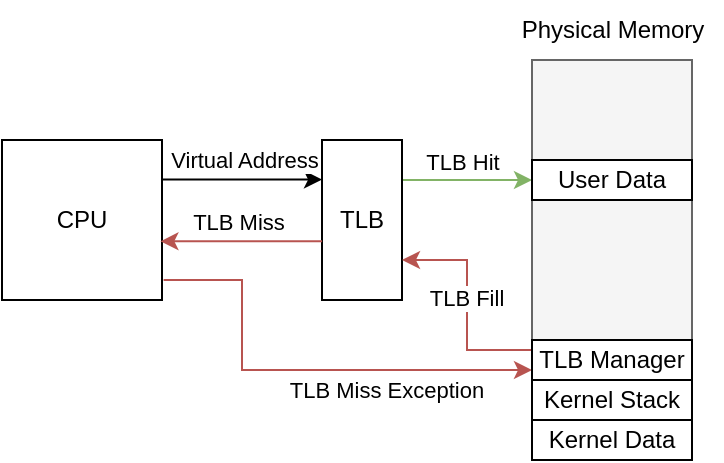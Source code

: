 <mxfile version="24.5.3" type="device">
  <diagram name="Page-1" id="a2V-paWtWc2pqJlW6CjX">
    <mxGraphModel dx="830" dy="478" grid="1" gridSize="10" guides="1" tooltips="1" connect="1" arrows="1" fold="1" page="1" pageScale="1" pageWidth="850" pageHeight="1100" math="0" shadow="0">
      <root>
        <mxCell id="0" />
        <mxCell id="1" parent="0" />
        <mxCell id="PS_0JobvipVe8rg2w7dj-1" style="edgeStyle=orthogonalEdgeStyle;rounded=0;orthogonalLoop=1;jettySize=auto;html=1;exitX=1;exitY=0.5;exitDx=0;exitDy=0;entryX=0;entryY=0.5;entryDx=0;entryDy=0;" edge="1" parent="1">
          <mxGeometry relative="1" as="geometry">
            <mxPoint x="400" y="539.8" as="sourcePoint" />
            <mxPoint x="480" y="539.8" as="targetPoint" />
          </mxGeometry>
        </mxCell>
        <mxCell id="PS_0JobvipVe8rg2w7dj-2" value="Virtual Address" style="edgeLabel;html=1;align=center;verticalAlign=middle;resizable=0;points=[];" vertex="1" connectable="0" parent="PS_0JobvipVe8rg2w7dj-1">
          <mxGeometry x="-0.217" y="-1" relative="1" as="geometry">
            <mxPoint x="9" y="-11" as="offset" />
          </mxGeometry>
        </mxCell>
        <mxCell id="PS_0JobvipVe8rg2w7dj-34" style="edgeStyle=orthogonalEdgeStyle;rounded=0;orthogonalLoop=1;jettySize=auto;html=1;exitX=1.01;exitY=0.875;exitDx=0;exitDy=0;entryX=0;entryY=0.75;entryDx=0;entryDy=0;fillColor=#f8cecc;strokeColor=#b85450;exitPerimeter=0;" edge="1" parent="1" source="PS_0JobvipVe8rg2w7dj-3" target="PS_0JobvipVe8rg2w7dj-32">
          <mxGeometry relative="1" as="geometry">
            <Array as="points">
              <mxPoint x="440" y="590" />
              <mxPoint x="440" y="635" />
            </Array>
          </mxGeometry>
        </mxCell>
        <mxCell id="PS_0JobvipVe8rg2w7dj-35" value="TLB Miss Exception" style="edgeLabel;html=1;align=center;verticalAlign=middle;resizable=0;points=[];" vertex="1" connectable="0" parent="PS_0JobvipVe8rg2w7dj-34">
          <mxGeometry x="0.147" relative="1" as="geometry">
            <mxPoint x="24" y="10" as="offset" />
          </mxGeometry>
        </mxCell>
        <mxCell id="PS_0JobvipVe8rg2w7dj-3" value="CPU" style="rounded=0;whiteSpace=wrap;html=1;" vertex="1" parent="1">
          <mxGeometry x="320" y="520" width="80" height="80" as="geometry" />
        </mxCell>
        <mxCell id="PS_0JobvipVe8rg2w7dj-7" style="edgeStyle=orthogonalEdgeStyle;rounded=0;orthogonalLoop=1;jettySize=auto;html=1;exitX=1;exitY=0.25;exitDx=0;exitDy=0;entryX=0;entryY=0.5;entryDx=0;entryDy=0;fillColor=#d5e8d4;strokeColor=#82b366;" edge="1" parent="1" source="PS_0JobvipVe8rg2w7dj-11" target="PS_0JobvipVe8rg2w7dj-20">
          <mxGeometry relative="1" as="geometry">
            <mxPoint x="580" y="540" as="targetPoint" />
          </mxGeometry>
        </mxCell>
        <mxCell id="PS_0JobvipVe8rg2w7dj-8" value="TLB Hit" style="edgeLabel;html=1;align=center;verticalAlign=middle;resizable=0;points=[];" vertex="1" connectable="0" parent="PS_0JobvipVe8rg2w7dj-7">
          <mxGeometry x="-0.253" y="-1" relative="1" as="geometry">
            <mxPoint x="5" y="-10" as="offset" />
          </mxGeometry>
        </mxCell>
        <mxCell id="PS_0JobvipVe8rg2w7dj-11" value="TLB" style="rounded=0;whiteSpace=wrap;html=1;" vertex="1" parent="1">
          <mxGeometry x="480" y="520" width="40" height="80" as="geometry" />
        </mxCell>
        <mxCell id="PS_0JobvipVe8rg2w7dj-12" value="&amp;nbsp;" style="rounded=0;whiteSpace=wrap;html=1;fillColor=#f5f5f5;fontColor=#333333;strokeColor=#666666;" vertex="1" parent="1">
          <mxGeometry x="585" y="480" width="80" height="200" as="geometry" />
        </mxCell>
        <mxCell id="PS_0JobvipVe8rg2w7dj-13" value="Physical Memory" style="text;html=1;align=center;verticalAlign=middle;resizable=0;points=[];autosize=1;strokeColor=none;fillColor=none;" vertex="1" parent="1">
          <mxGeometry x="570" y="450" width="110" height="30" as="geometry" />
        </mxCell>
        <mxCell id="PS_0JobvipVe8rg2w7dj-20" value="User Data" style="rounded=0;whiteSpace=wrap;html=1;" vertex="1" parent="1">
          <mxGeometry x="585" y="530" width="80" height="20" as="geometry" />
        </mxCell>
        <mxCell id="PS_0JobvipVe8rg2w7dj-21" value="Kernel Data" style="rounded=0;whiteSpace=wrap;html=1;" vertex="1" parent="1">
          <mxGeometry x="585" y="660" width="80" height="20" as="geometry" />
        </mxCell>
        <mxCell id="PS_0JobvipVe8rg2w7dj-22" value="Kernel Stack" style="rounded=0;whiteSpace=wrap;html=1;" vertex="1" parent="1">
          <mxGeometry x="585" y="640" width="80" height="20" as="geometry" />
        </mxCell>
        <mxCell id="PS_0JobvipVe8rg2w7dj-30" style="edgeStyle=orthogonalEdgeStyle;rounded=0;orthogonalLoop=1;jettySize=auto;html=1;exitX=0.001;exitY=0.633;exitDx=0;exitDy=0;entryX=0.99;entryY=0.633;entryDx=0;entryDy=0;fillColor=#f8cecc;strokeColor=#b85450;entryPerimeter=0;exitPerimeter=0;" edge="1" parent="1" source="PS_0JobvipVe8rg2w7dj-11" target="PS_0JobvipVe8rg2w7dj-3">
          <mxGeometry relative="1" as="geometry" />
        </mxCell>
        <mxCell id="PS_0JobvipVe8rg2w7dj-31" value="TLB Miss" style="edgeLabel;html=1;align=center;verticalAlign=middle;resizable=0;points=[];" vertex="1" connectable="0" parent="PS_0JobvipVe8rg2w7dj-30">
          <mxGeometry x="0.254" relative="1" as="geometry">
            <mxPoint x="8" y="-10" as="offset" />
          </mxGeometry>
        </mxCell>
        <mxCell id="PS_0JobvipVe8rg2w7dj-36" style="edgeStyle=orthogonalEdgeStyle;rounded=0;orthogonalLoop=1;jettySize=auto;html=1;exitX=0;exitY=0.25;exitDx=0;exitDy=0;entryX=1;entryY=0.75;entryDx=0;entryDy=0;fillColor=#f8cecc;strokeColor=#b85450;" edge="1" parent="1" source="PS_0JobvipVe8rg2w7dj-32" target="PS_0JobvipVe8rg2w7dj-11">
          <mxGeometry relative="1" as="geometry" />
        </mxCell>
        <mxCell id="PS_0JobvipVe8rg2w7dj-37" value="TLB Fill" style="edgeLabel;html=1;align=center;verticalAlign=middle;resizable=0;points=[];" vertex="1" connectable="0" parent="PS_0JobvipVe8rg2w7dj-36">
          <mxGeometry x="0.072" y="1" relative="1" as="geometry">
            <mxPoint as="offset" />
          </mxGeometry>
        </mxCell>
        <mxCell id="PS_0JobvipVe8rg2w7dj-32" value="TLB Manager" style="rounded=0;whiteSpace=wrap;html=1;" vertex="1" parent="1">
          <mxGeometry x="585" y="620" width="80" height="20" as="geometry" />
        </mxCell>
      </root>
    </mxGraphModel>
  </diagram>
</mxfile>
